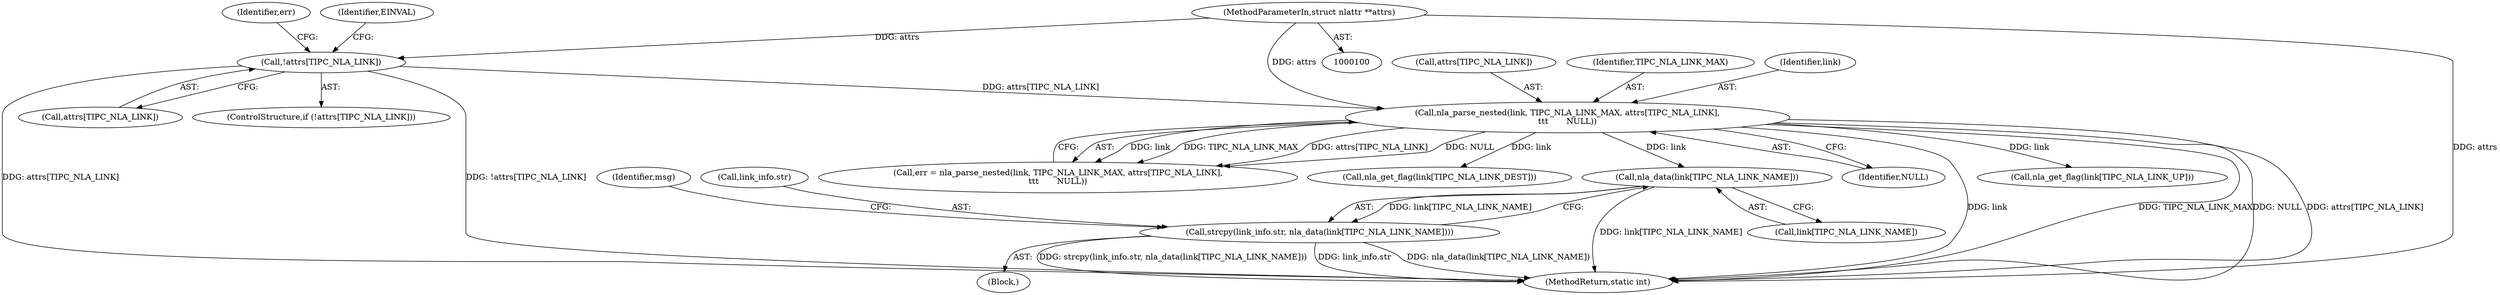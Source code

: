 digraph "0_linux_5d2be1422e02ccd697ccfcd45c85b4a26e6178e2@pointer" {
"1000149" [label="(Call,nla_data(link[TIPC_NLA_LINK_NAME]))"];
"1000117" [label="(Call,nla_parse_nested(link, TIPC_NLA_LINK_MAX, attrs[TIPC_NLA_LINK],\n\t\t\t       NULL))"];
"1000108" [label="(Call,!attrs[TIPC_NLA_LINK])"];
"1000102" [label="(MethodParameterIn,struct nlattr **attrs)"];
"1000145" [label="(Call,strcpy(link_info.str, nla_data(link[TIPC_NLA_LINK_NAME])))"];
"1000117" [label="(Call,nla_parse_nested(link, TIPC_NLA_LINK_MAX, attrs[TIPC_NLA_LINK],\n\t\t\t       NULL))"];
"1000141" [label="(Call,nla_get_flag(link[TIPC_NLA_LINK_UP]))"];
"1000109" [label="(Call,attrs[TIPC_NLA_LINK])"];
"1000120" [label="(Call,attrs[TIPC_NLA_LINK])"];
"1000156" [label="(Identifier,msg)"];
"1000119" [label="(Identifier,TIPC_NLA_LINK_MAX)"];
"1000118" [label="(Identifier,link)"];
"1000108" [label="(Call,!attrs[TIPC_NLA_LINK])"];
"1000146" [label="(Call,link_info.str)"];
"1000107" [label="(ControlStructure,if (!attrs[TIPC_NLA_LINK]))"];
"1000103" [label="(Block,)"];
"1000163" [label="(MethodReturn,static int)"];
"1000102" [label="(MethodParameterIn,struct nlattr **attrs)"];
"1000149" [label="(Call,nla_data(link[TIPC_NLA_LINK_NAME]))"];
"1000116" [label="(Identifier,err)"];
"1000115" [label="(Call,err = nla_parse_nested(link, TIPC_NLA_LINK_MAX, attrs[TIPC_NLA_LINK],\n\t\t\t       NULL))"];
"1000132" [label="(Call,nla_get_flag(link[TIPC_NLA_LINK_DEST]))"];
"1000114" [label="(Identifier,EINVAL)"];
"1000145" [label="(Call,strcpy(link_info.str, nla_data(link[TIPC_NLA_LINK_NAME])))"];
"1000150" [label="(Call,link[TIPC_NLA_LINK_NAME])"];
"1000123" [label="(Identifier,NULL)"];
"1000149" -> "1000145"  [label="AST: "];
"1000149" -> "1000150"  [label="CFG: "];
"1000150" -> "1000149"  [label="AST: "];
"1000145" -> "1000149"  [label="CFG: "];
"1000149" -> "1000163"  [label="DDG: link[TIPC_NLA_LINK_NAME]"];
"1000149" -> "1000145"  [label="DDG: link[TIPC_NLA_LINK_NAME]"];
"1000117" -> "1000149"  [label="DDG: link"];
"1000117" -> "1000115"  [label="AST: "];
"1000117" -> "1000123"  [label="CFG: "];
"1000118" -> "1000117"  [label="AST: "];
"1000119" -> "1000117"  [label="AST: "];
"1000120" -> "1000117"  [label="AST: "];
"1000123" -> "1000117"  [label="AST: "];
"1000115" -> "1000117"  [label="CFG: "];
"1000117" -> "1000163"  [label="DDG: link"];
"1000117" -> "1000163"  [label="DDG: TIPC_NLA_LINK_MAX"];
"1000117" -> "1000163"  [label="DDG: NULL"];
"1000117" -> "1000163"  [label="DDG: attrs[TIPC_NLA_LINK]"];
"1000117" -> "1000115"  [label="DDG: link"];
"1000117" -> "1000115"  [label="DDG: TIPC_NLA_LINK_MAX"];
"1000117" -> "1000115"  [label="DDG: attrs[TIPC_NLA_LINK]"];
"1000117" -> "1000115"  [label="DDG: NULL"];
"1000108" -> "1000117"  [label="DDG: attrs[TIPC_NLA_LINK]"];
"1000102" -> "1000117"  [label="DDG: attrs"];
"1000117" -> "1000132"  [label="DDG: link"];
"1000117" -> "1000141"  [label="DDG: link"];
"1000108" -> "1000107"  [label="AST: "];
"1000108" -> "1000109"  [label="CFG: "];
"1000109" -> "1000108"  [label="AST: "];
"1000114" -> "1000108"  [label="CFG: "];
"1000116" -> "1000108"  [label="CFG: "];
"1000108" -> "1000163"  [label="DDG: !attrs[TIPC_NLA_LINK]"];
"1000108" -> "1000163"  [label="DDG: attrs[TIPC_NLA_LINK]"];
"1000102" -> "1000108"  [label="DDG: attrs"];
"1000102" -> "1000100"  [label="AST: "];
"1000102" -> "1000163"  [label="DDG: attrs"];
"1000145" -> "1000103"  [label="AST: "];
"1000146" -> "1000145"  [label="AST: "];
"1000156" -> "1000145"  [label="CFG: "];
"1000145" -> "1000163"  [label="DDG: nla_data(link[TIPC_NLA_LINK_NAME])"];
"1000145" -> "1000163"  [label="DDG: strcpy(link_info.str, nla_data(link[TIPC_NLA_LINK_NAME]))"];
"1000145" -> "1000163"  [label="DDG: link_info.str"];
}
